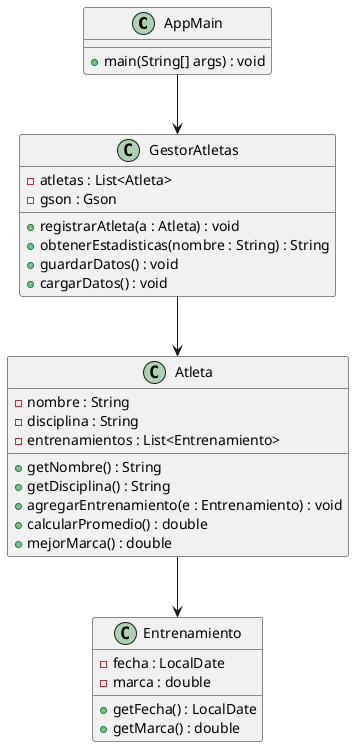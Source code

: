 @startuml

    class AppMain {
        + main(String[] args) : void
    }

    class Atleta {
        - nombre : String
        - disciplina : String
        - entrenamientos : List<Entrenamiento>
        + getNombre() : String
        + getDisciplina() : String
        + agregarEntrenamiento(e : Entrenamiento) : void
        + calcularPromedio() : double
        + mejorMarca() : double
    }

    class Entrenamiento {
        - fecha : LocalDate
        - marca : double
        + getFecha() : LocalDate
        + getMarca() : double
    }

    class GestorAtletas {
        - atletas : List<Atleta>
        - gson : Gson
        + registrarAtleta(a : Atleta) : void
        + obtenerEstadisticas(nombre : String) : String
        + guardarDatos() : void
        + cargarDatos() : void
    }

    AppMain --> GestorAtletas
    GestorAtletas --> Atleta
    Atleta --> Entrenamiento
}
@enduml
